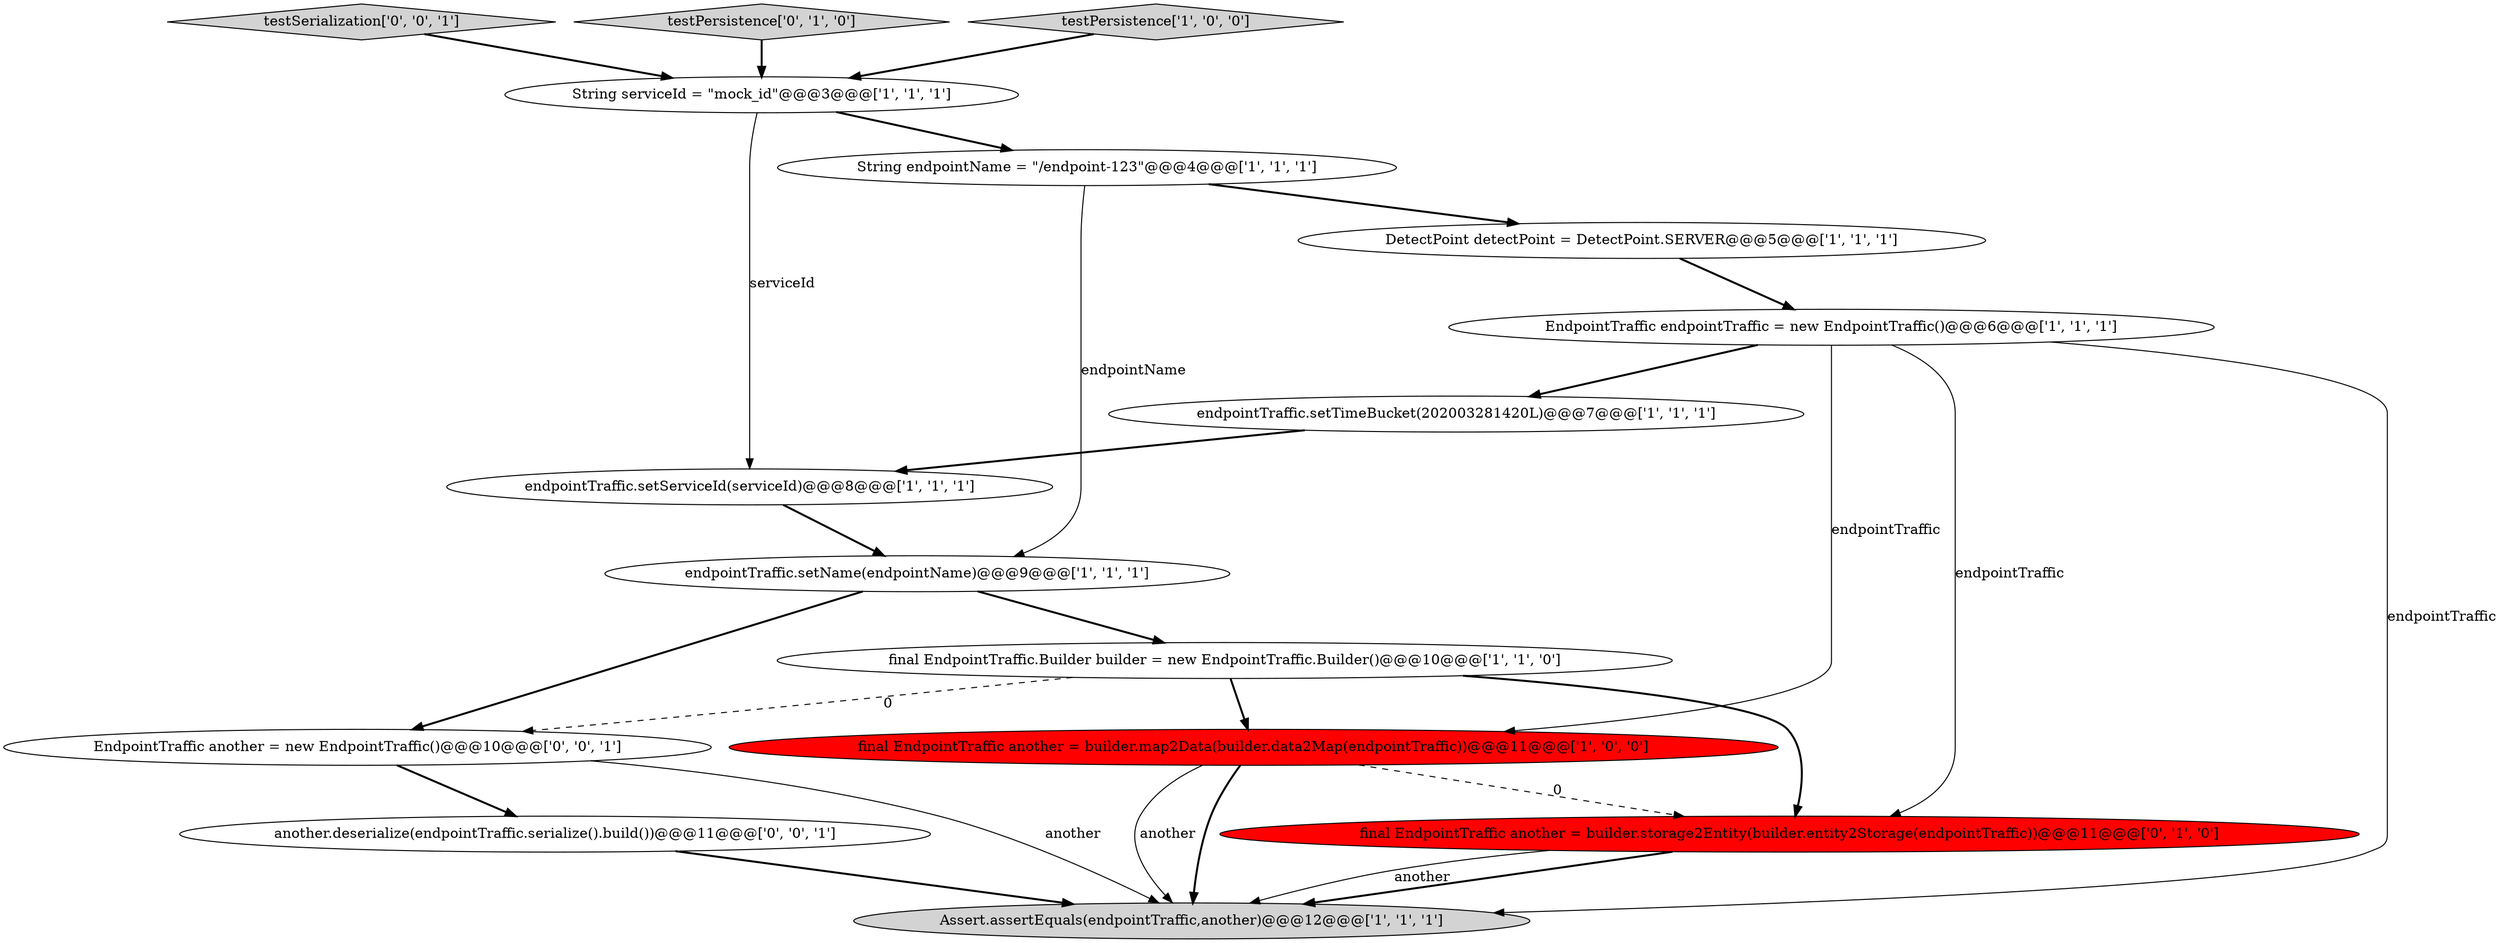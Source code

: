 digraph {
11 [style = filled, label = "final EndpointTraffic another = builder.storage2Entity(builder.entity2Storage(endpointTraffic))@@@11@@@['0', '1', '0']", fillcolor = red, shape = ellipse image = "AAA1AAABBB2BBB"];
8 [style = filled, label = "endpointTraffic.setTimeBucket(202003281420L)@@@7@@@['1', '1', '1']", fillcolor = white, shape = ellipse image = "AAA0AAABBB1BBB"];
15 [style = filled, label = "testSerialization['0', '0', '1']", fillcolor = lightgray, shape = diamond image = "AAA0AAABBB3BBB"];
14 [style = filled, label = "another.deserialize(endpointTraffic.serialize().build())@@@11@@@['0', '0', '1']", fillcolor = white, shape = ellipse image = "AAA0AAABBB3BBB"];
12 [style = filled, label = "testPersistence['0', '1', '0']", fillcolor = lightgray, shape = diamond image = "AAA0AAABBB2BBB"];
9 [style = filled, label = "final EndpointTraffic another = builder.map2Data(builder.data2Map(endpointTraffic))@@@11@@@['1', '0', '0']", fillcolor = red, shape = ellipse image = "AAA1AAABBB1BBB"];
1 [style = filled, label = "endpointTraffic.setName(endpointName)@@@9@@@['1', '1', '1']", fillcolor = white, shape = ellipse image = "AAA0AAABBB1BBB"];
0 [style = filled, label = "EndpointTraffic endpointTraffic = new EndpointTraffic()@@@6@@@['1', '1', '1']", fillcolor = white, shape = ellipse image = "AAA0AAABBB1BBB"];
3 [style = filled, label = "testPersistence['1', '0', '0']", fillcolor = lightgray, shape = diamond image = "AAA0AAABBB1BBB"];
5 [style = filled, label = "endpointTraffic.setServiceId(serviceId)@@@8@@@['1', '1', '1']", fillcolor = white, shape = ellipse image = "AAA0AAABBB1BBB"];
6 [style = filled, label = "Assert.assertEquals(endpointTraffic,another)@@@12@@@['1', '1', '1']", fillcolor = lightgray, shape = ellipse image = "AAA0AAABBB1BBB"];
7 [style = filled, label = "String serviceId = \"mock_id\"@@@3@@@['1', '1', '1']", fillcolor = white, shape = ellipse image = "AAA0AAABBB1BBB"];
13 [style = filled, label = "EndpointTraffic another = new EndpointTraffic()@@@10@@@['0', '0', '1']", fillcolor = white, shape = ellipse image = "AAA0AAABBB3BBB"];
2 [style = filled, label = "final EndpointTraffic.Builder builder = new EndpointTraffic.Builder()@@@10@@@['1', '1', '0']", fillcolor = white, shape = ellipse image = "AAA0AAABBB1BBB"];
4 [style = filled, label = "DetectPoint detectPoint = DetectPoint.SERVER@@@5@@@['1', '1', '1']", fillcolor = white, shape = ellipse image = "AAA0AAABBB1BBB"];
10 [style = filled, label = "String endpointName = \"/endpoint-123\"@@@4@@@['1', '1', '1']", fillcolor = white, shape = ellipse image = "AAA0AAABBB1BBB"];
10->1 [style = solid, label="endpointName"];
15->7 [style = bold, label=""];
7->10 [style = bold, label=""];
0->11 [style = solid, label="endpointTraffic"];
7->5 [style = solid, label="serviceId"];
11->6 [style = bold, label=""];
2->9 [style = bold, label=""];
1->13 [style = bold, label=""];
12->7 [style = bold, label=""];
11->6 [style = solid, label="another"];
9->6 [style = bold, label=""];
4->0 [style = bold, label=""];
5->1 [style = bold, label=""];
13->6 [style = solid, label="another"];
0->6 [style = solid, label="endpointTraffic"];
8->5 [style = bold, label=""];
3->7 [style = bold, label=""];
2->13 [style = dashed, label="0"];
0->8 [style = bold, label=""];
9->6 [style = solid, label="another"];
10->4 [style = bold, label=""];
0->9 [style = solid, label="endpointTraffic"];
9->11 [style = dashed, label="0"];
1->2 [style = bold, label=""];
13->14 [style = bold, label=""];
2->11 [style = bold, label=""];
14->6 [style = bold, label=""];
}
